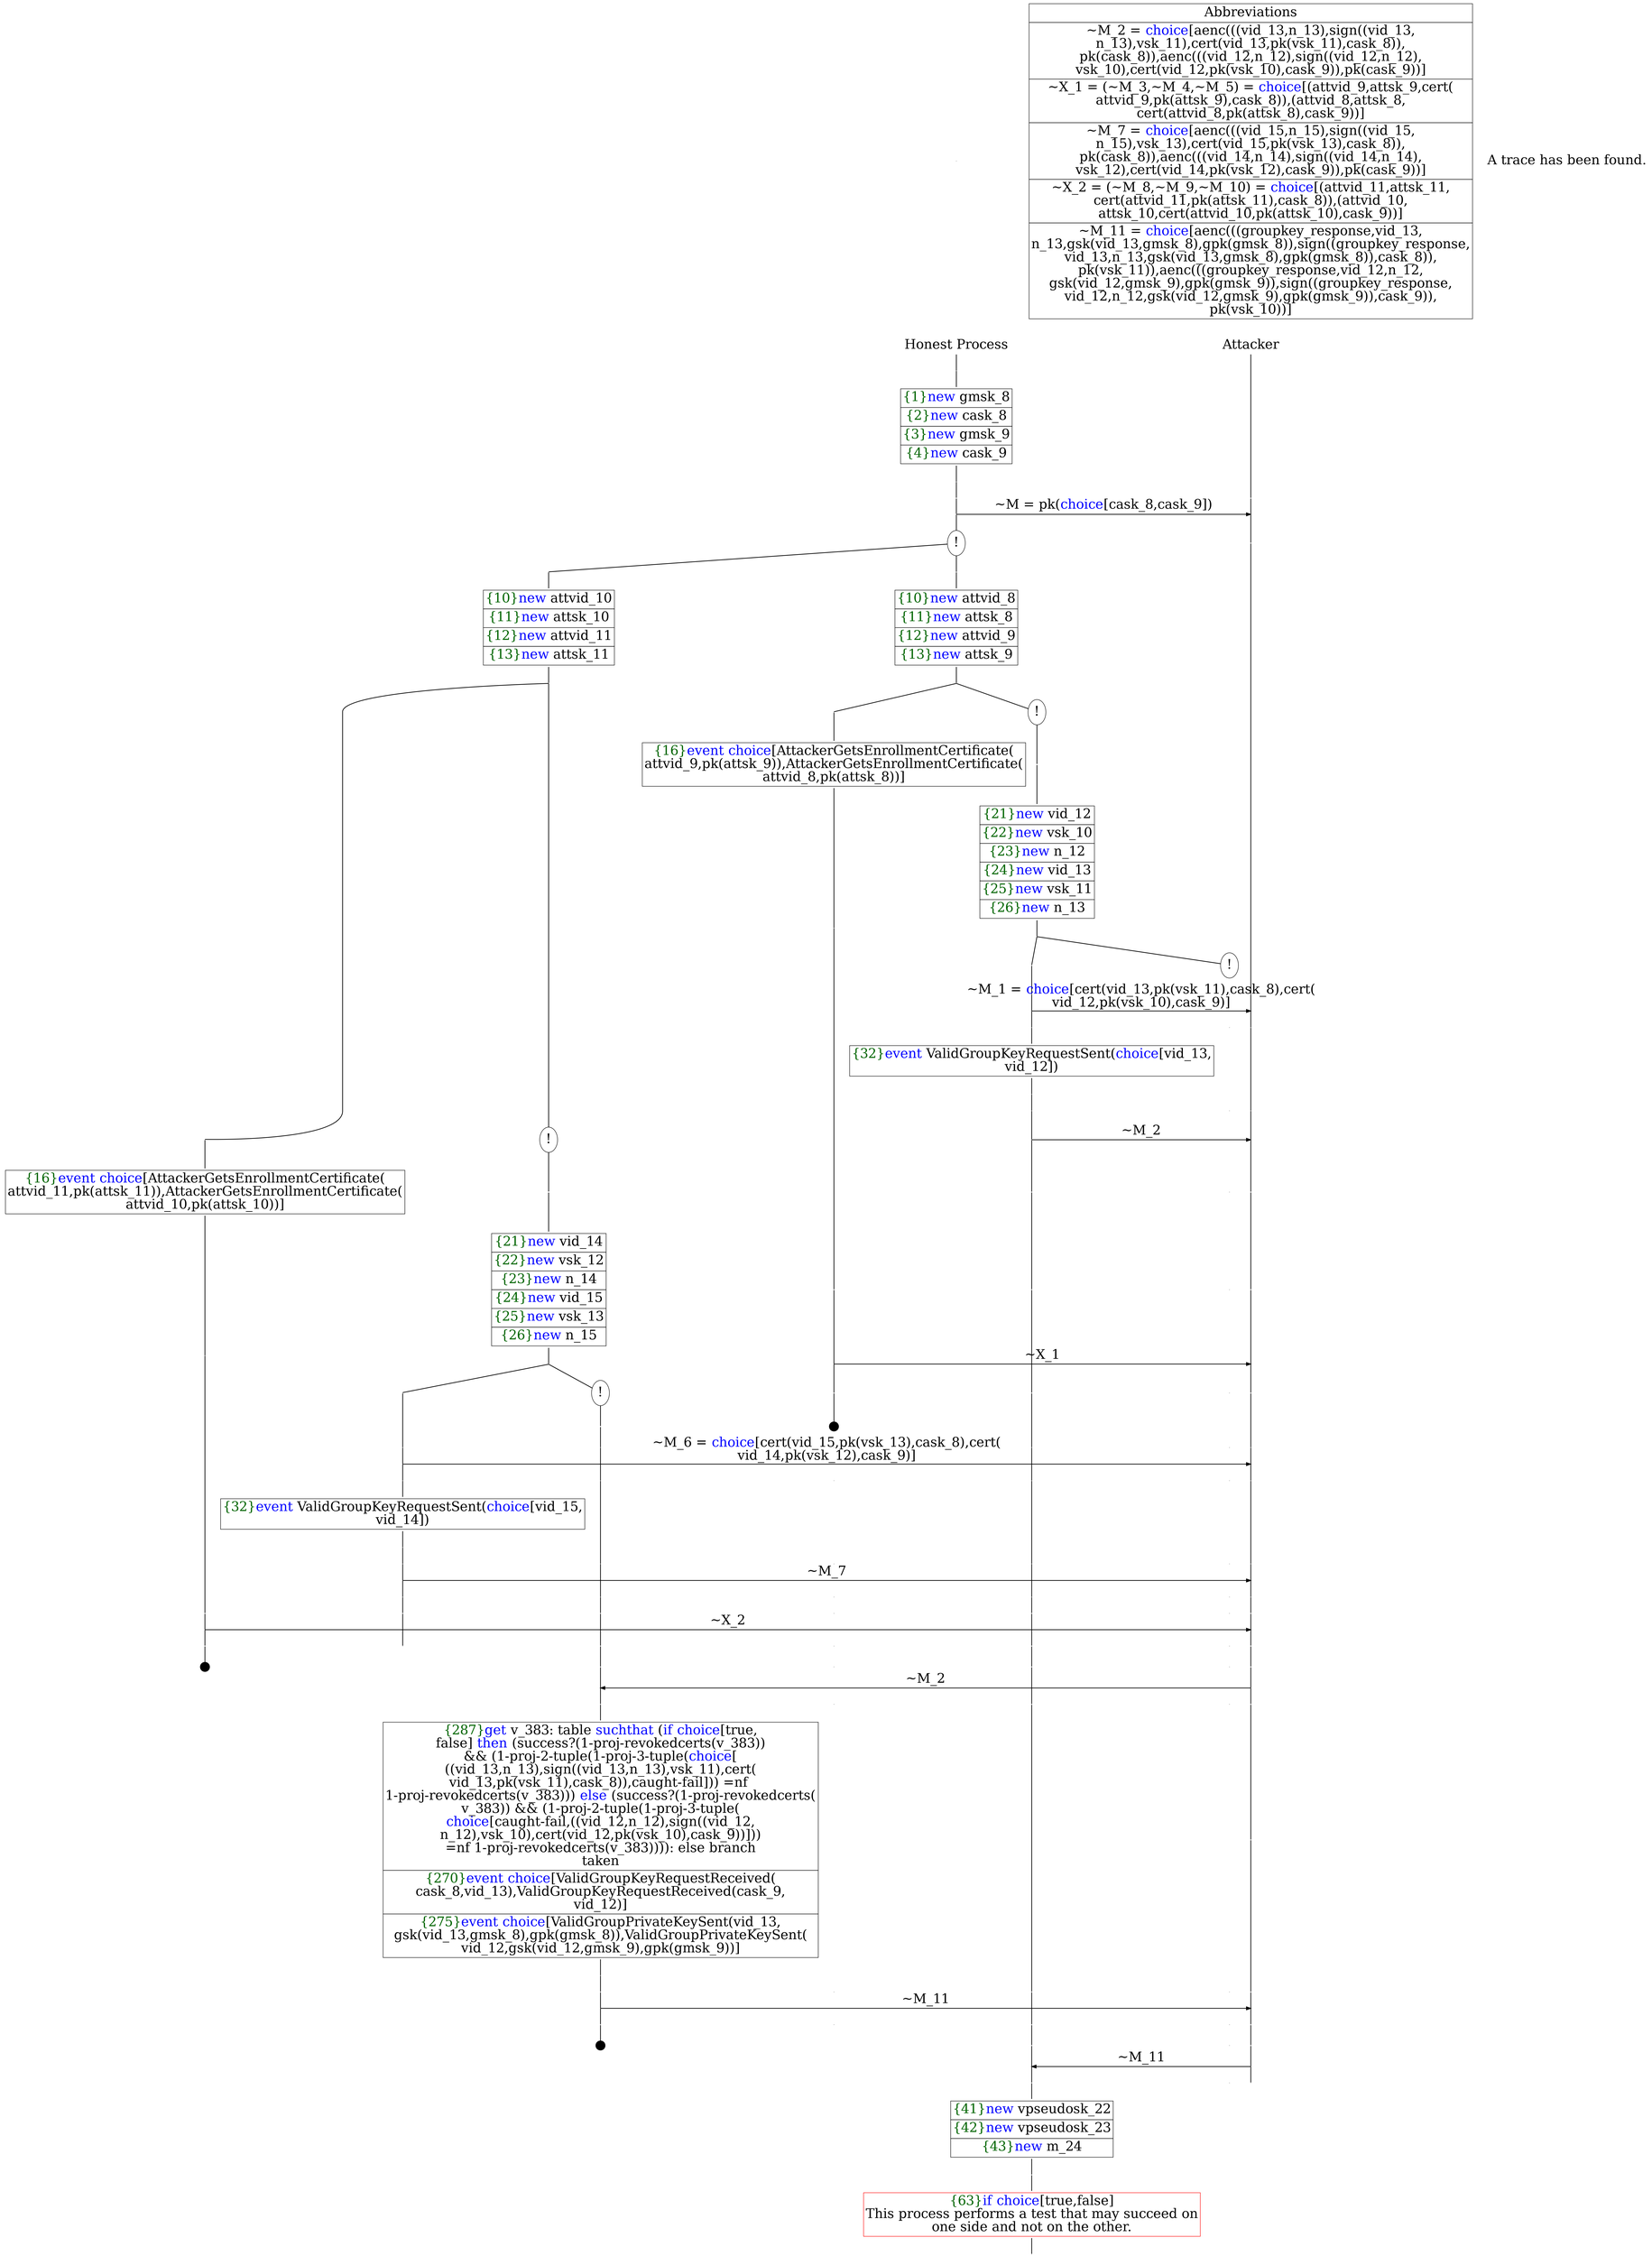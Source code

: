 digraph {
graph [ordering = out]
edge [arrowhead = none, penwidth = 1.6, fontsize = 30]
node [shape = point, width = 0, height = 0, fontsize = 30]
Trace<br/>
[label = <A trace has been found.<br/>
>, shape = plaintext]
P0__0 [label = "Honest Process", shape = plaintext]
P__0 [label = "Attacker", shape = plaintext]
Trace -> P0__0 [label = "", style = invisible, weight = 100]{rank = same; P0__0 P__0}
P0__0 -> P0__1 [label = <>, weight = 100]
P0__1 -> P0__2 [label = <>, weight = 100]
P0__2 [shape = plaintext, label = <<TABLE BORDER="0" CELLBORDER="1" CELLSPACING="0" CELLPADDING="4"> <TR><TD><FONT COLOR="darkgreen">{1}</FONT><FONT COLOR="blue">new </FONT>gmsk_8</TD></TR><TR><TD><FONT COLOR="darkgreen">{2}</FONT><FONT COLOR="blue">new </FONT>cask_8</TD></TR><TR><TD><FONT COLOR="darkgreen">{3}</FONT><FONT COLOR="blue">new </FONT>gmsk_9</TD></TR><TR><TD><FONT COLOR="darkgreen">{4}</FONT><FONT COLOR="blue">new </FONT>cask_9</TD></TR></TABLE>>]
P0__2 -> P0__3 [label = <>, weight = 100]
P0__3 -> P0__4 [label = <>, weight = 100]
P__0 -> P__1 [label = <>, weight = 100]
{rank = same; P__1 P0__4}
P0__4 -> P0__5 [label = <>, weight = 100]
P__1 -> P__2 [label = <>, weight = 100]
{rank = same; P__2 P0__5}
P0__5 -> P__2 [label = <~M = pk(<FONT COLOR="blue">choice</FONT>[cask_8,cask_9])>, arrowhead = normal]
P0__5 -> P0__6 [label = <>, weight = 100]
P__2 -> P__3 [label = <>, weight = 100]
{rank = same; P__3 P0__6}
P0__6 [label = "!", shape = ellipse]
{rank = same; P0_1__6 P0_0__6}
P0_1__6 [label = "", fixedsize = false, width = 0, height = 0, shape = none]
P0__6 -> P0_1__6 [label = <>]
P0_0__6 [label = "", fixedsize = false, width = 0, height = 0, shape = none]
P0__6 -> P0_0__6 [label = <>]
P0_0__6 -> P0_0__7 [label = <>, weight = 100]
P0_0__7 [shape = plaintext, label = <<TABLE BORDER="0" CELLBORDER="1" CELLSPACING="0" CELLPADDING="4"> <TR><TD><FONT COLOR="darkgreen">{10}</FONT><FONT COLOR="blue">new </FONT>attvid_8</TD></TR><TR><TD><FONT COLOR="darkgreen">{11}</FONT><FONT COLOR="blue">new </FONT>attsk_8</TD></TR><TR><TD><FONT COLOR="darkgreen">{12}</FONT><FONT COLOR="blue">new </FONT>attvid_9</TD></TR><TR><TD><FONT COLOR="darkgreen">{13}</FONT><FONT COLOR="blue">new </FONT>attsk_9</TD></TR></TABLE>>]
P0_0__7 -> P0_0__8 [label = <>, weight = 100]
/*RPar */
P0_0__8 -> P0_0_1__8 [label = <>]
P0_0__8 -> P0_0_0__8 [label = <>]
P0_0__8 [label = "", fixedsize = false, width = 0, height = 0, shape = none]
{rank = same; P0_0_0__8 P0_0_1__8}
P0_0_0__8 [label = "!", shape = ellipse]
P0_0_0_0__8 [label = "", fixedsize = false, width = 0, height = 0, shape = none]
P0_0_0__8 -> P0_0_0_0__8 [label = <>, weight = 100]
P0_0_0_0__8 -> P0_0_0_0__9 [label = <>, weight = 100]
P0_0_0_0__9 [shape = plaintext, label = <<TABLE BORDER="0" CELLBORDER="1" CELLSPACING="0" CELLPADDING="4"> <TR><TD><FONT COLOR="darkgreen">{21}</FONT><FONT COLOR="blue">new </FONT>vid_12</TD></TR><TR><TD><FONT COLOR="darkgreen">{22}</FONT><FONT COLOR="blue">new </FONT>vsk_10</TD></TR><TR><TD><FONT COLOR="darkgreen">{23}</FONT><FONT COLOR="blue">new </FONT>n_12</TD></TR><TR><TD><FONT COLOR="darkgreen">{24}</FONT><FONT COLOR="blue">new </FONT>vid_13</TD></TR><TR><TD><FONT COLOR="darkgreen">{25}</FONT><FONT COLOR="blue">new </FONT>vsk_11</TD></TR><TR><TD><FONT COLOR="darkgreen">{26}</FONT><FONT COLOR="blue">new </FONT>n_13</TD></TR></TABLE>>]
P0_0_0_0__9 -> P0_0_0_0__10 [label = <>, weight = 100]
/*RPar */
P0_0_0_0__10 -> P0_0_0_0_1__10 [label = <>]
P0_0_0_0__10 -> P0_0_0_0_0__10 [label = <>]
P0_0_0_0__10 [label = "", fixedsize = false, width = 0, height = 0, shape = none]
{rank = same; P0_0_0_0_0__10 P0_0_0_0_1__10}
P0_0_0_0_0__10 [label = "!", shape = ellipse]
P0_0_0_0_1__10 -> P0_0_0_0_1__11 [label = <>, weight = 100]
P0_0_0_0_0__11 [label = "", style = invisible]
P0_0_0_0_0__10 -> P0_0_0_0_0__11 [label = <>, weight = 100, style = invisible]
P__3 -> P__4 [label = <>, weight = 100]
{rank = same; P__4 P0_0_0_0_0__11 P0_0_0_0_1__11}
P0_0_0_0_1__11 -> P0_0_0_0_1__12 [label = <>, weight = 100]
P__4 -> P__5 [label = <>, weight = 100]
{rank = same; P__5 P0_0_0_0_1__12}
P0_0_0_0_1__12 -> P__5 [label = <~M_1 = <FONT COLOR="blue">choice</FONT>[cert(vid_13,pk(vsk_11),cask_8),cert(<br/>
vid_12,pk(vsk_10),cask_9)]>, arrowhead = normal]
P0_0_0_0_1__12 -> P0_0_0_0_1__13 [label = <>, weight = 100]
P0_0_0_0_0__12 [label = "", style = invisible]
P0_0_0_0_0__11 -> P0_0_0_0_0__12 [label = <>, weight = 100, style = invisible]
P__5 -> P__6 [label = <>, weight = 100]
{rank = same; P__6 P0_0_0_0_0__12 P0_0_0_0_1__13}
P0_0_0_0_1__13 -> P0_0_0_0_1__14 [label = <>, weight = 100]
P0_0_0_0_1__14 [shape = plaintext, label = <<TABLE BORDER="0" CELLBORDER="1" CELLSPACING="0" CELLPADDING="4"> <TR><TD><FONT COLOR="darkgreen">{32}</FONT><FONT COLOR="blue">event</FONT> ValidGroupKeyRequestSent(<FONT COLOR="blue">choice</FONT>[vid_13,<br/>
vid_12])</TD></TR></TABLE>>]
P0_0_0_0_1__14 -> P0_0_0_0_1__15 [label = <>, weight = 100]
P0_0_0_0_1__15 -> P0_0_0_0_1__16 [label = <>, weight = 100]
P0_0_0_0_0__13 [label = "", style = invisible]
P0_0_0_0_0__12 -> P0_0_0_0_0__13 [label = <>, weight = 100, style = invisible]
P__6 -> P__7 [label = <>, weight = 100]
{rank = same; P__7 P0_0_0_0_0__13 P0_0_0_0_1__16}
P0_0_0_0_1__16 -> P0_0_0_0_1__17 [label = <>, weight = 100]
P__7 -> P__8 [label = <>, weight = 100]
{rank = same; P__8 P0_0_0_0_1__17}
P0_0_0_0_1__17 -> P__8 [label = <~M_2>, arrowhead = normal]
P0_0_0_0_1__17 -> P0_0_0_0_1__18 [label = <>, weight = 100]
P0_0_0_0_0__14 [label = "", style = invisible]
P0_0_0_0_0__13 -> P0_0_0_0_0__14 [label = <>, weight = 100, style = invisible]
P__8 -> P__9 [label = <>, weight = 100]
{rank = same; P__9 P0_0_0_0_0__14 P0_0_0_0_1__18}
P0_0_1__8 -> P0_0_1__9 [label = <>, weight = 100]
P0_0_1__9 [shape = plaintext, label = <<TABLE BORDER="0" CELLBORDER="1" CELLSPACING="0" CELLPADDING="4"> <TR><TD><FONT COLOR="darkgreen">{16}</FONT><FONT COLOR="blue">event</FONT> <FONT COLOR="blue">choice</FONT>[AttackerGetsEnrollmentCertificate(<br/>
attvid_9,pk(attsk_9)),AttackerGetsEnrollmentCertificate(<br/>
attvid_8,pk(attsk_8))]</TD></TR></TABLE>>]
P0_0_1__9 -> P0_0_1__10 [label = <>, weight = 100]
P0_0_1__10 -> P0_0_1__11 [label = <>, weight = 100]
P0_0_0_0_1__18 -> P0_0_0_0_1__19 [label = <>, weight = 100]
P0_0_0_0_0__15 [label = "", style = invisible]
P0_0_0_0_0__14 -> P0_0_0_0_0__15 [label = <>, weight = 100, style = invisible]
P__9 -> P__10 [label = <>, weight = 100]
{rank = same; P__10 P0_0_0_0_0__15 P0_0_0_0_1__19 P0_0_1__11}
P0_0_1__11 -> P0_0_1__12 [label = <>, weight = 100]
P__10 -> P__11 [label = <>, weight = 100]
{rank = same; P__11 P0_0_1__12}
P0_0_1__12 -> P__11 [label = <~X_1>, arrowhead = normal]
P0_0_1__12 -> P0_0_1__13 [label = <>, weight = 100]
P0_0_0_0_1__19 -> P0_0_0_0_1__20 [label = <>, weight = 100]
P0_0_0_0_0__16 [label = "", style = invisible]
P0_0_0_0_0__15 -> P0_0_0_0_0__16 [label = <>, weight = 100, style = invisible]
P__11 -> P__12 [label = <>, weight = 100]
{rank = same; P__12 P0_0_0_0_0__16 P0_0_0_0_1__20 P0_0_1__13}
P0_0_1__14 [label = "", width = 0.3, height = 0.3]
P0_0_1__13 -> P0_0_1__14 [label = <>, weight = 100]
P0_1__6 -> P0_1__7 [label = <>, weight = 100]
P0_1__7 [shape = plaintext, label = <<TABLE BORDER="0" CELLBORDER="1" CELLSPACING="0" CELLPADDING="4"> <TR><TD><FONT COLOR="darkgreen">{10}</FONT><FONT COLOR="blue">new </FONT>attvid_10</TD></TR><TR><TD><FONT COLOR="darkgreen">{11}</FONT><FONT COLOR="blue">new </FONT>attsk_10</TD></TR><TR><TD><FONT COLOR="darkgreen">{12}</FONT><FONT COLOR="blue">new </FONT>attvid_11</TD></TR><TR><TD><FONT COLOR="darkgreen">{13}</FONT><FONT COLOR="blue">new </FONT>attsk_11</TD></TR></TABLE>>]
P0_1__7 -> P0_1__8 [label = <>, weight = 100]
/*RPar */
P0_1__8 -> P0_1_1__8 [label = <>]
P0_1__8 -> P0_1_0__8 [label = <>]
P0_1__8 [label = "", fixedsize = false, width = 0, height = 0, shape = none]
{rank = same; P0_1_0__8 P0_1_1__8}
P0_1_0__8 [label = "!", shape = ellipse]
P0_1_0_0__8 [label = "", fixedsize = false, width = 0, height = 0, shape = none]
P0_1_0__8 -> P0_1_0_0__8 [label = <>, weight = 100]
P0_1_0_0__8 -> P0_1_0_0__9 [label = <>, weight = 100]
P0_1_0_0__9 [shape = plaintext, label = <<TABLE BORDER="0" CELLBORDER="1" CELLSPACING="0" CELLPADDING="4"> <TR><TD><FONT COLOR="darkgreen">{21}</FONT><FONT COLOR="blue">new </FONT>vid_14</TD></TR><TR><TD><FONT COLOR="darkgreen">{22}</FONT><FONT COLOR="blue">new </FONT>vsk_12</TD></TR><TR><TD><FONT COLOR="darkgreen">{23}</FONT><FONT COLOR="blue">new </FONT>n_14</TD></TR><TR><TD><FONT COLOR="darkgreen">{24}</FONT><FONT COLOR="blue">new </FONT>vid_15</TD></TR><TR><TD><FONT COLOR="darkgreen">{25}</FONT><FONT COLOR="blue">new </FONT>vsk_13</TD></TR><TR><TD><FONT COLOR="darkgreen">{26}</FONT><FONT COLOR="blue">new </FONT>n_15</TD></TR></TABLE>>]
P0_1_0_0__9 -> P0_1_0_0__10 [label = <>, weight = 100]
/*RPar */
P0_1_0_0__10 -> P0_1_0_0_1__10 [label = <>]
P0_1_0_0__10 -> P0_1_0_0_0__10 [label = <>]
P0_1_0_0__10 [label = "", fixedsize = false, width = 0, height = 0, shape = none]
{rank = same; P0_1_0_0_0__10 P0_1_0_0_1__10}
P0_1_0_0_0__10 [label = "!", shape = ellipse]
P0_1_0_0_0_0__10 [label = "", fixedsize = false, width = 0, height = 0, shape = none]
P0_1_0_0_0__10 -> P0_1_0_0_0_0__10 [label = <>, weight = 100]
P0_1_0_0_1__10 -> P0_1_0_0_1__11 [label = <>, weight = 100]
P0_1_0_0_0_0__10 -> P0_1_0_0_0_0__11 [label = <>, weight = 100]
P0_0_1__15 [label = "", style = invisible]
P0_0_1__14 -> P0_0_1__15 [label = <>, weight = 100, style = invisible]
P0_0_0_0_1__20 -> P0_0_0_0_1__21 [label = <>, weight = 100]
P0_0_0_0_0__17 [label = "", style = invisible]
P0_0_0_0_0__16 -> P0_0_0_0_0__17 [label = <>, weight = 100, style = invisible]
P__12 -> P__13 [label = <>, weight = 100]
{rank = same; P__13 P0_0_0_0_0__17 P0_0_0_0_1__21 P0_0_1__15 P0_1_0_0_0_0__11 P0_1_0_0_1__11}
P0_1_0_0_1__11 -> P0_1_0_0_1__12 [label = <>, weight = 100]
P__13 -> P__14 [label = <>, weight = 100]
{rank = same; P__14 P0_1_0_0_1__12}
P0_1_0_0_1__12 -> P__14 [label = <~M_6 = <FONT COLOR="blue">choice</FONT>[cert(vid_15,pk(vsk_13),cask_8),cert(<br/>
vid_14,pk(vsk_12),cask_9)]>, arrowhead = normal]
P0_1_0_0_1__12 -> P0_1_0_0_1__13 [label = <>, weight = 100]
P0_1_0_0_0_0__11 -> P0_1_0_0_0_0__12 [label = <>, weight = 100]
P0_0_1__16 [label = "", style = invisible]
P0_0_1__15 -> P0_0_1__16 [label = <>, weight = 100, style = invisible]
P0_0_0_0_1__21 -> P0_0_0_0_1__22 [label = <>, weight = 100]
P0_0_0_0_0__18 [label = "", style = invisible]
P0_0_0_0_0__17 -> P0_0_0_0_0__18 [label = <>, weight = 100, style = invisible]
P__14 -> P__15 [label = <>, weight = 100]
{rank = same; P__15 P0_0_0_0_0__18 P0_0_0_0_1__22 P0_0_1__16 P0_1_0_0_0_0__12 P0_1_0_0_1__13}
P0_1_0_0_1__13 -> P0_1_0_0_1__14 [label = <>, weight = 100]
P0_1_0_0_1__14 [shape = plaintext, label = <<TABLE BORDER="0" CELLBORDER="1" CELLSPACING="0" CELLPADDING="4"> <TR><TD><FONT COLOR="darkgreen">{32}</FONT><FONT COLOR="blue">event</FONT> ValidGroupKeyRequestSent(<FONT COLOR="blue">choice</FONT>[vid_15,<br/>
vid_14])</TD></TR></TABLE>>]
P0_1_0_0_1__14 -> P0_1_0_0_1__15 [label = <>, weight = 100]
P0_1_0_0_1__15 -> P0_1_0_0_1__16 [label = <>, weight = 100]
P0_1_0_0_0_0__12 -> P0_1_0_0_0_0__13 [label = <>, weight = 100]
P0_0_1__17 [label = "", style = invisible]
P0_0_1__16 -> P0_0_1__17 [label = <>, weight = 100, style = invisible]
P0_0_0_0_1__22 -> P0_0_0_0_1__23 [label = <>, weight = 100]
P0_0_0_0_0__19 [label = "", style = invisible]
P0_0_0_0_0__18 -> P0_0_0_0_0__19 [label = <>, weight = 100, style = invisible]
P__15 -> P__16 [label = <>, weight = 100]
{rank = same; P__16 P0_0_0_0_0__19 P0_0_0_0_1__23 P0_0_1__17 P0_1_0_0_0_0__13 P0_1_0_0_1__16}
P0_1_0_0_1__16 -> P0_1_0_0_1__17 [label = <>, weight = 100]
P__16 -> P__17 [label = <>, weight = 100]
{rank = same; P__17 P0_1_0_0_1__17}
P0_1_0_0_1__17 -> P__17 [label = <~M_7>, arrowhead = normal]
P0_1_0_0_1__17 -> P0_1_0_0_1__18 [label = <>, weight = 100]
P0_1_0_0_0_0__13 -> P0_1_0_0_0_0__14 [label = <>, weight = 100]
P0_0_1__18 [label = "", style = invisible]
P0_0_1__17 -> P0_0_1__18 [label = <>, weight = 100, style = invisible]
P0_0_0_0_1__23 -> P0_0_0_0_1__24 [label = <>, weight = 100]
P0_0_0_0_0__20 [label = "", style = invisible]
P0_0_0_0_0__19 -> P0_0_0_0_0__20 [label = <>, weight = 100, style = invisible]
P__17 -> P__18 [label = <>, weight = 100]
{rank = same; P__18 P0_0_0_0_0__20 P0_0_0_0_1__24 P0_0_1__18 P0_1_0_0_0_0__14 P0_1_0_0_1__18}
P0_1_1__8 -> P0_1_1__9 [label = <>, weight = 100]
P0_1_1__9 [shape = plaintext, label = <<TABLE BORDER="0" CELLBORDER="1" CELLSPACING="0" CELLPADDING="4"> <TR><TD><FONT COLOR="darkgreen">{16}</FONT><FONT COLOR="blue">event</FONT> <FONT COLOR="blue">choice</FONT>[AttackerGetsEnrollmentCertificate(<br/>
attvid_11,pk(attsk_11)),AttackerGetsEnrollmentCertificate(<br/>
attvid_10,pk(attsk_10))]</TD></TR></TABLE>>]
P0_1_1__9 -> P0_1_1__10 [label = <>, weight = 100]
P0_1_1__10 -> P0_1_1__11 [label = <>, weight = 100]
P0_1_0_0_1__18 -> P0_1_0_0_1__19 [label = <>, weight = 100]
P0_1_0_0_0_0__14 -> P0_1_0_0_0_0__15 [label = <>, weight = 100]
P0_0_1__19 [label = "", style = invisible]
P0_0_1__18 -> P0_0_1__19 [label = <>, weight = 100, style = invisible]
P0_0_0_0_1__24 -> P0_0_0_0_1__25 [label = <>, weight = 100]
P0_0_0_0_0__21 [label = "", style = invisible]
P0_0_0_0_0__20 -> P0_0_0_0_0__21 [label = <>, weight = 100, style = invisible]
P__18 -> P__19 [label = <>, weight = 100]
{rank = same; P__19 P0_0_0_0_0__21 P0_0_0_0_1__25 P0_0_1__19 P0_1_0_0_0_0__15 P0_1_0_0_1__19 P0_1_1__11}
P0_1_1__11 -> P0_1_1__12 [label = <>, weight = 100]
P__19 -> P__20 [label = <>, weight = 100]
{rank = same; P__20 P0_1_1__12}
P0_1_1__12 -> P__20 [label = <~X_2>, arrowhead = normal]
P0_1_1__12 -> P0_1_1__13 [label = <>, weight = 100]
P0_1_0_0_1__19 -> P0_1_0_0_1__20 [label = <>, weight = 100]
P0_1_0_0_0_0__15 -> P0_1_0_0_0_0__16 [label = <>, weight = 100]
P0_0_1__20 [label = "", style = invisible]
P0_0_1__19 -> P0_0_1__20 [label = <>, weight = 100, style = invisible]
P0_0_0_0_1__25 -> P0_0_0_0_1__26 [label = <>, weight = 100]
P0_0_0_0_0__22 [label = "", style = invisible]
P0_0_0_0_0__21 -> P0_0_0_0_0__22 [label = <>, weight = 100, style = invisible]
P__20 -> P__21 [label = <>, weight = 100]
{rank = same; P__21 P0_0_0_0_0__22 P0_0_0_0_1__26 P0_0_1__20 P0_1_0_0_0_0__16 P0_1_0_0_1__20 P0_1_1__13}
P0_1_1__14 [label = "", width = 0.3, height = 0.3]
P0_1_1__13 -> P0_1_1__14 [label = <>, weight = 100]
P0_1_0_0_0_0__16 -> P0_1_0_0_0_0__17 [label = <>, weight = 100]
P0_0_1__21 [label = "", style = invisible]
P0_0_1__20 -> P0_0_1__21 [label = <>, weight = 100, style = invisible]
P0_0_0_0_1__26 -> P0_0_0_0_1__27 [label = <>, weight = 100]
P0_0_0_0_0__23 [label = "", style = invisible]
P0_0_0_0_0__22 -> P0_0_0_0_0__23 [label = <>, weight = 100, style = invisible]
P__21 -> P__22 [label = <>, weight = 100]
{rank = same; P__22 P0_0_0_0_0__23 P0_0_0_0_1__27 P0_0_1__21 P0_1_0_0_0_0__17}
P0_1_0_0_0_0__17 -> P0_1_0_0_0_0__18 [label = <>, weight = 100]
P__22 -> P__23 [label = <>, weight = 100]
{rank = same; P__23 P0_1_0_0_0_0__18}
P0_1_0_0_0_0__18 -> P__23 [label = <~M_2>, dir = back, arrowhead = normal]
P0_1_0_0_0_0__18 -> P0_1_0_0_0_0__19 [label = <>, weight = 100]
P0_0_1__22 [label = "", style = invisible]
P0_0_1__21 -> P0_0_1__22 [label = <>, weight = 100, style = invisible]
P0_0_0_0_1__27 -> P0_0_0_0_1__28 [label = <>, weight = 100]
P0_0_0_0_0__24 [label = "", style = invisible]
P0_0_0_0_0__23 -> P0_0_0_0_0__24 [label = <>, weight = 100, style = invisible]
P__23 -> P__24 [label = <>, weight = 100]
{rank = same; P__24 P0_0_0_0_0__24 P0_0_0_0_1__28 P0_0_1__22 P0_1_0_0_0_0__19}
P0_1_0_0_0_0__19 -> P0_1_0_0_0_0__20 [label = <>, weight = 100]
P0_1_0_0_0_0__20 [shape = plaintext, label = <<TABLE BORDER="0" CELLBORDER="1" CELLSPACING="0" CELLPADDING="4"> <TR><TD><FONT COLOR="darkgreen">{287}</FONT><FONT COLOR="blue">get</FONT> v_383: table <FONT COLOR="blue">suchthat</FONT> (<FONT COLOR="blue">if</FONT> <FONT COLOR="blue">choice</FONT>[true,<br/>
false] <FONT COLOR="blue">then</FONT> (success?(1-proj-revokedcerts(v_383))<br/>
&amp;&amp; (1-proj-2-tuple(1-proj-3-tuple(<FONT COLOR="blue">choice</FONT>[<br/>
((vid_13,n_13),sign((vid_13,n_13),vsk_11),cert(<br/>
vid_13,pk(vsk_11),cask_8)),caught-fail])) =nf <br/>
1-proj-revokedcerts(v_383))) <FONT COLOR="blue">else</FONT> (success?(1-proj-revokedcerts(<br/>
v_383)) &amp;&amp; (1-proj-2-tuple(1-proj-3-tuple(<br/>
<FONT COLOR="blue">choice</FONT>[caught-fail,((vid_12,n_12),sign((vid_12,<br/>
n_12),vsk_10),cert(vid_12,pk(vsk_10),cask_9))]))<br/>
=nf 1-proj-revokedcerts(v_383)))): else branch<br/>
taken</TD></TR><TR><TD><FONT COLOR="darkgreen">{270}</FONT><FONT COLOR="blue">event</FONT> <FONT COLOR="blue">choice</FONT>[ValidGroupKeyRequestReceived(<br/>
cask_8,vid_13),ValidGroupKeyRequestReceived(cask_9,<br/>
vid_12)]</TD></TR><TR><TD><FONT COLOR="darkgreen">{275}</FONT><FONT COLOR="blue">event</FONT> <FONT COLOR="blue">choice</FONT>[ValidGroupPrivateKeySent(vid_13,<br/>
gsk(vid_13,gmsk_8),gpk(gmsk_8)),ValidGroupPrivateKeySent(<br/>
vid_12,gsk(vid_12,gmsk_9),gpk(gmsk_9))]</TD></TR></TABLE>>]
P0_1_0_0_0_0__20 -> P0_1_0_0_0_0__21 [label = <>, weight = 100]
P__24 -> P__25 [label = <>, weight = 100]
{rank = same; P__25 P0_1_0_0_0_0__20}
P0_1_0_0_0_0__21 -> P0_1_0_0_0_0__22 [label = <>, weight = 100]
P0_0_1__23 [label = "", style = invisible]
P0_0_1__22 -> P0_0_1__23 [label = <>, weight = 100, style = invisible]
P0_0_0_0_1__28 -> P0_0_0_0_1__29 [label = <>, weight = 100]
P0_0_0_0_0__25 [label = "", style = invisible]
P0_0_0_0_0__24 -> P0_0_0_0_0__25 [label = <>, weight = 100, style = invisible]
P__25 -> P__26 [label = <>, weight = 100]
{rank = same; P__26 P0_0_0_0_0__25 P0_0_0_0_1__29 P0_0_1__23 P0_1_0_0_0_0__22}
P0_1_0_0_0_0__22 -> P0_1_0_0_0_0__23 [label = <>, weight = 100]
P__26 -> P__27 [label = <>, weight = 100]
{rank = same; P__27 P0_1_0_0_0_0__23}
P0_1_0_0_0_0__23 -> P__27 [label = <~M_11>, arrowhead = normal]
P0_1_0_0_0_0__23 -> P0_1_0_0_0_0__24 [label = <>, weight = 100]
P0_0_1__24 [label = "", style = invisible]
P0_0_1__23 -> P0_0_1__24 [label = <>, weight = 100, style = invisible]
P0_0_0_0_1__29 -> P0_0_0_0_1__30 [label = <>, weight = 100]
P0_0_0_0_0__26 [label = "", style = invisible]
P0_0_0_0_0__25 -> P0_0_0_0_0__26 [label = <>, weight = 100, style = invisible]
P__27 -> P__28 [label = <>, weight = 100]
{rank = same; P__28 P0_0_0_0_0__26 P0_0_0_0_1__30 P0_0_1__24 P0_1_0_0_0_0__24}
P0_1_0_0_0_0__25 [label = "", width = 0.3, height = 0.3]
P0_1_0_0_0_0__24 -> P0_1_0_0_0_0__25 [label = <>, weight = 100]
P0_0_0_0_1__30 -> P0_0_0_0_1__31 [label = <>, weight = 100]
P0_0_0_0_0__27 [label = "", style = invisible]
P0_0_0_0_0__26 -> P0_0_0_0_0__27 [label = <>, weight = 100, style = invisible]
P__28 -> P__29 [label = <>, weight = 100]
{rank = same; P__29 P0_0_0_0_0__27 P0_0_0_0_1__31}
P0_0_0_0_1__31 -> P0_0_0_0_1__32 [label = <>, weight = 100]
P__29 -> P__30 [label = <>, weight = 100]
{rank = same; P__30 P0_0_0_0_1__32}
P0_0_0_0_1__32 -> P__30 [label = <~M_11>, dir = back, arrowhead = normal]
P0_0_0_0_1__32 -> P0_0_0_0_1__33 [label = <>, weight = 100]
P0_0_0_0_0__28 [label = "", style = invisible]
P0_0_0_0_0__27 -> P0_0_0_0_0__28 [label = <>, weight = 100, style = invisible]
P__30 -> P__31 [label = <>, weight = 100]
{rank = same; P__31 P0_0_0_0_0__28 P0_0_0_0_1__33}
P0_0_0_0_1__33 -> P0_0_0_0_1__34 [label = <>, weight = 100]
P0_0_0_0_1__34 [shape = plaintext, label = <<TABLE BORDER="0" CELLBORDER="1" CELLSPACING="0" CELLPADDING="4"> <TR><TD><FONT COLOR="darkgreen">{41}</FONT><FONT COLOR="blue">new </FONT>vpseudosk_22</TD></TR><TR><TD><FONT COLOR="darkgreen">{42}</FONT><FONT COLOR="blue">new </FONT>vpseudosk_23</TD></TR><TR><TD><FONT COLOR="darkgreen">{43}</FONT><FONT COLOR="blue">new </FONT>m_24</TD></TR></TABLE>>]
P0_0_0_0_1__34 -> P0_0_0_0_1__35 [label = <>, weight = 100]
P0_0_0_0_1__35 -> P0_0_0_0_1__36 [label = <>, weight = 100]
P0_0_0_0_1__36 [color = red, shape = plaintext, label = <<TABLE BORDER="0" CELLBORDER="1" CELLSPACING="0" CELLPADDING="4"> <TR><TD><FONT COLOR="darkgreen">{63}</FONT><FONT COLOR="blue">if</FONT> <FONT COLOR="blue">choice</FONT>[true,false]<br/>
This process performs a test that may succeed on<br/>
one side and not on the other.</TD></TR></TABLE>>]
P0_0_0_0_1__36 -> P0_0_0_0_1__37 [label = <>, weight = 100]
Abbrev [shape = plaintext, label = <<TABLE BORDER="0" CELLBORDER="1" CELLSPACING="0" CELLPADDING="4"><TR> <TD> Abbreviations </TD></TR><TR><TD>~M_2 = <FONT COLOR="blue">choice</FONT>[aenc(((vid_13,n_13),sign((vid_13,<br/>
n_13),vsk_11),cert(vid_13,pk(vsk_11),cask_8)),<br/>
pk(cask_8)),aenc(((vid_12,n_12),sign((vid_12,n_12),<br/>
vsk_10),cert(vid_12,pk(vsk_10),cask_9)),pk(cask_9))]</TD></TR><TR><TD>~X_1 = (~M_3,~M_4,~M_5) = <FONT COLOR="blue">choice</FONT>[(attvid_9,attsk_9,cert(<br/>
attvid_9,pk(attsk_9),cask_8)),(attvid_8,attsk_8,<br/>
cert(attvid_8,pk(attsk_8),cask_9))]</TD></TR><TR><TD>~M_7 = <FONT COLOR="blue">choice</FONT>[aenc(((vid_15,n_15),sign((vid_15,<br/>
n_15),vsk_13),cert(vid_15,pk(vsk_13),cask_8)),<br/>
pk(cask_8)),aenc(((vid_14,n_14),sign((vid_14,n_14),<br/>
vsk_12),cert(vid_14,pk(vsk_12),cask_9)),pk(cask_9))]</TD></TR><TR><TD>~X_2 = (~M_8,~M_9,~M_10) = <FONT COLOR="blue">choice</FONT>[(attvid_11,attsk_11,<br/>
cert(attvid_11,pk(attsk_11),cask_8)),(attvid_10,<br/>
attsk_10,cert(attvid_10,pk(attsk_10),cask_9))]</TD></TR><TR><TD>~M_11 = <FONT COLOR="blue">choice</FONT>[aenc(((groupkey_response,vid_13,<br/>
n_13,gsk(vid_13,gmsk_8),gpk(gmsk_8)),sign((groupkey_response,<br/>
vid_13,n_13,gsk(vid_13,gmsk_8),gpk(gmsk_8)),cask_8)),<br/>
pk(vsk_11)),aenc(((groupkey_response,vid_12,n_12,<br/>
gsk(vid_12,gmsk_9),gpk(gmsk_9)),sign((groupkey_response,<br/>
vid_12,n_12,gsk(vid_12,gmsk_9),gpk(gmsk_9)),cask_9)),<br/>
pk(vsk_10))]</TD></TR></TABLE>>]Abbrev -> P__0 [style = invisible, weight =100]}